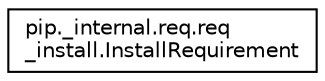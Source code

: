 digraph "Graphical Class Hierarchy"
{
 // LATEX_PDF_SIZE
  edge [fontname="Helvetica",fontsize="10",labelfontname="Helvetica",labelfontsize="10"];
  node [fontname="Helvetica",fontsize="10",shape=record];
  rankdir="LR";
  Node0 [label="pip._internal.req.req\l_install.InstallRequirement",height=0.2,width=0.4,color="black", fillcolor="white", style="filled",URL="$classpip_1_1__internal_1_1req_1_1req__install_1_1InstallRequirement.html",tooltip=" "];
}
